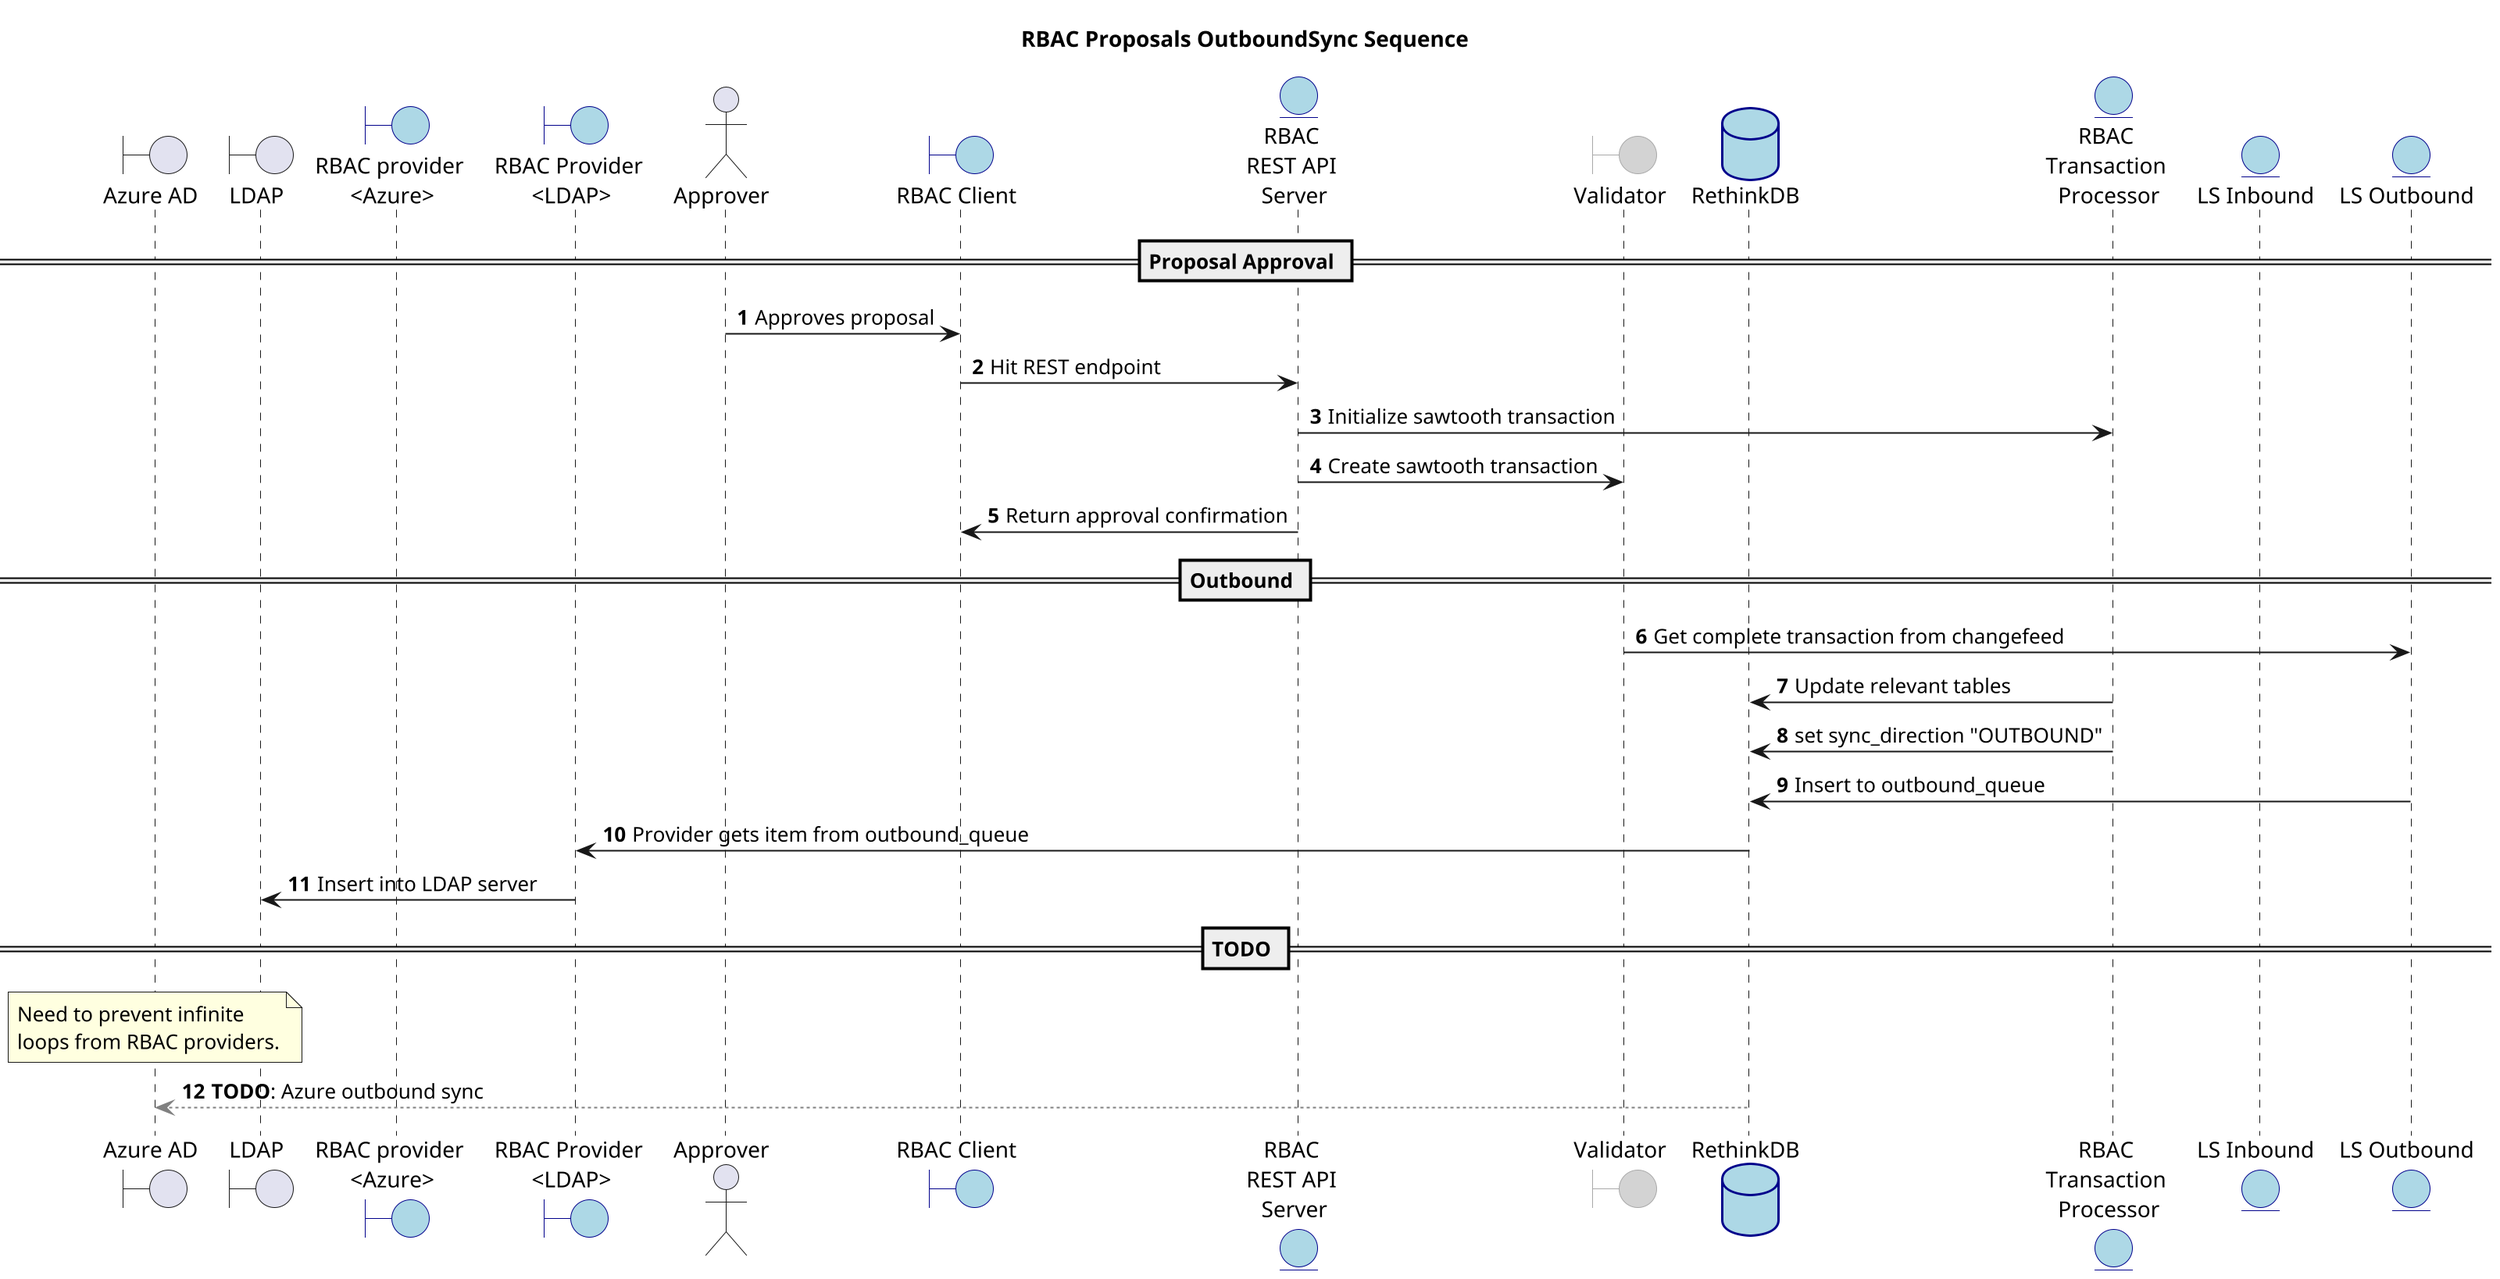 @startuml rbac_proposals_outbound_sync
autonumber
    hide stereotype
    scale 2

    skinparam database {
        BackgroundColor<< NEXT >> lightblue
        BorderColor<< NEXT >> darkblue
        BackgroundColor<< HYPERLEDGER >> lightgrey
        BorderColor<< HYPERLEDGER >> darkgrey
    }
    skinparam entity {
        BackgroundColor<< NEXT >> lightblue
        BorderColor<< NEXT >> darkblue
        BackgroundColor<< HYPERLEDGER >> Lightgrey
        BorderColor<< HYPERLEDGER >> darkgrey
    }
    skinparam boundary {
        BackgroundColor<<NEXT>> lightblue
        BorderColor<<NEXT>> darkblue
        BackgroundColor<<HYPERLEDGER>> Lightgrey
        BorderColor<<HYPERLEDGER>> darkgrey
    }

    boundary "Azure AD" as azure
    boundary "LDAP" as ldap
    boundary "RBAC provider \n<Azure>" as azure_provider <<NEXT>>
    boundary "RBAC Provider \n<LDAP>" as ldap_provider <<NEXT>>
    actor "Approver" as user
    boundary "RBAC Client" as client <<NEXT>>
    entity "RBAC \nREST API \nServer" as API <<NEXT>>
    boundary "Validator" as validator <<HYPERLEDGER>>
    database "RethinkDB" as rethink <<NEXT>>
    entity "RBAC \nTransaction \nProcessor" as tp <<NEXT>>
    entity "LS Inbound" as ls_in <<NEXT>>
    entity "LS Outbound" as ls_out <<NEXT>>

title RBAC Proposals OutboundSync Sequence
== Proposal Approval ==
user -> client: Approves proposal
client -> API: Hit REST endpoint
API -> tp: Initialize sawtooth transaction
API -> validator: Create sawtooth transaction
API -> client: Return approval confirmation
== Outbound ==
validator -> ls_out: Get complete transaction from changefeed
tp -> rethink: Update relevant tables
tp -> rethink: set sync_direction "OUTBOUND"
ls_out -> rethink: Insert to outbound_queue
rethink -> ldap_provider: Provider gets item from outbound_queue
ldap_provider -> ldap: Insert into LDAP server
== TODO ==
note over azure #lightyellow
    Need to prevent infinite
    loops from RBAC providers.
end note
rethink --[#grey]> azure: **TODO**: Azure outbound sync

@enduml
